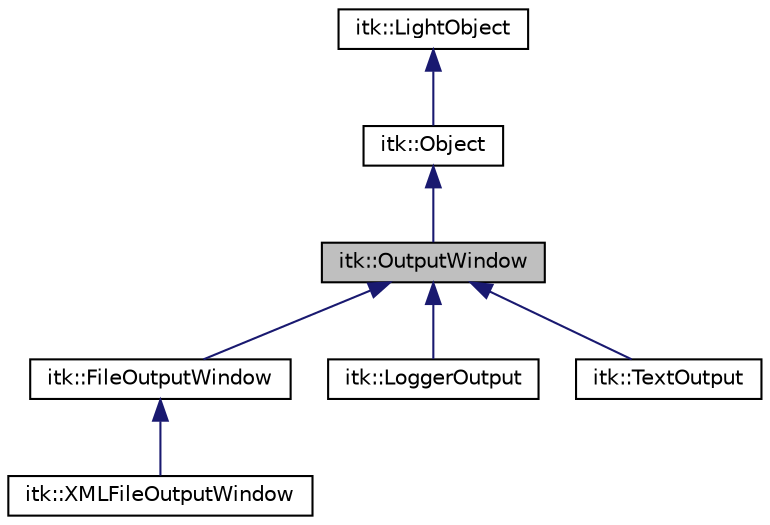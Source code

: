 digraph "itk::OutputWindow"
{
 // LATEX_PDF_SIZE
  edge [fontname="Helvetica",fontsize="10",labelfontname="Helvetica",labelfontsize="10"];
  node [fontname="Helvetica",fontsize="10",shape=record];
  Node1 [label="itk::OutputWindow",height=0.2,width=0.4,color="black", fillcolor="grey75", style="filled", fontcolor="black",tooltip="Messages sent from the system are collected by this object."];
  Node2 -> Node1 [dir="back",color="midnightblue",fontsize="10",style="solid",fontname="Helvetica"];
  Node2 [label="itk::Object",height=0.2,width=0.4,color="black", fillcolor="white", style="filled",URL="$classitk_1_1Object.html",tooltip="Base class for most ITK classes."];
  Node3 -> Node2 [dir="back",color="midnightblue",fontsize="10",style="solid",fontname="Helvetica"];
  Node3 [label="itk::LightObject",height=0.2,width=0.4,color="black", fillcolor="white", style="filled",URL="$classitk_1_1LightObject.html",tooltip="Light weight base class for most itk classes."];
  Node1 -> Node4 [dir="back",color="midnightblue",fontsize="10",style="solid",fontname="Helvetica"];
  Node4 [label="itk::FileOutputWindow",height=0.2,width=0.4,color="black", fillcolor="white", style="filled",URL="$classitk_1_1FileOutputWindow.html",tooltip="Messages sent from the system are sent to a file."];
  Node4 -> Node5 [dir="back",color="midnightblue",fontsize="10",style="solid",fontname="Helvetica"];
  Node5 [label="itk::XMLFileOutputWindow",height=0.2,width=0.4,color="black", fillcolor="white", style="filled",URL="$classitk_1_1XMLFileOutputWindow.html",tooltip="Messages sent from the system are sent to a file with each message enclosed by XML tags."];
  Node1 -> Node6 [dir="back",color="midnightblue",fontsize="10",style="solid",fontname="Helvetica"];
  Node6 [label="itk::LoggerOutput",height=0.2,width=0.4,color="black", fillcolor="white", style="filled",URL="$classitk_1_1LoggerOutput.html",tooltip="Used for overriding itk::OutputWindow to redirect messages to itk::Logger."];
  Node1 -> Node7 [dir="back",color="midnightblue",fontsize="10",style="solid",fontname="Helvetica"];
  Node7 [label="itk::TextOutput",height=0.2,width=0.4,color="black", fillcolor="white", style="filled",URL="$classitk_1_1TextOutput.html",tooltip=" "];
}
